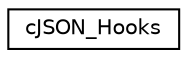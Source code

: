 digraph "类继承关系图"
{
  edge [fontname="Helvetica",fontsize="10",labelfontname="Helvetica",labelfontsize="10"];
  node [fontname="Helvetica",fontsize="10",shape=record];
  rankdir="LR";
  Node1 [label="cJSON_Hooks",height=0.2,width=0.4,color="black", fillcolor="white", style="filled",URL="$structc_j_s_o_n___hooks.html"];
}
